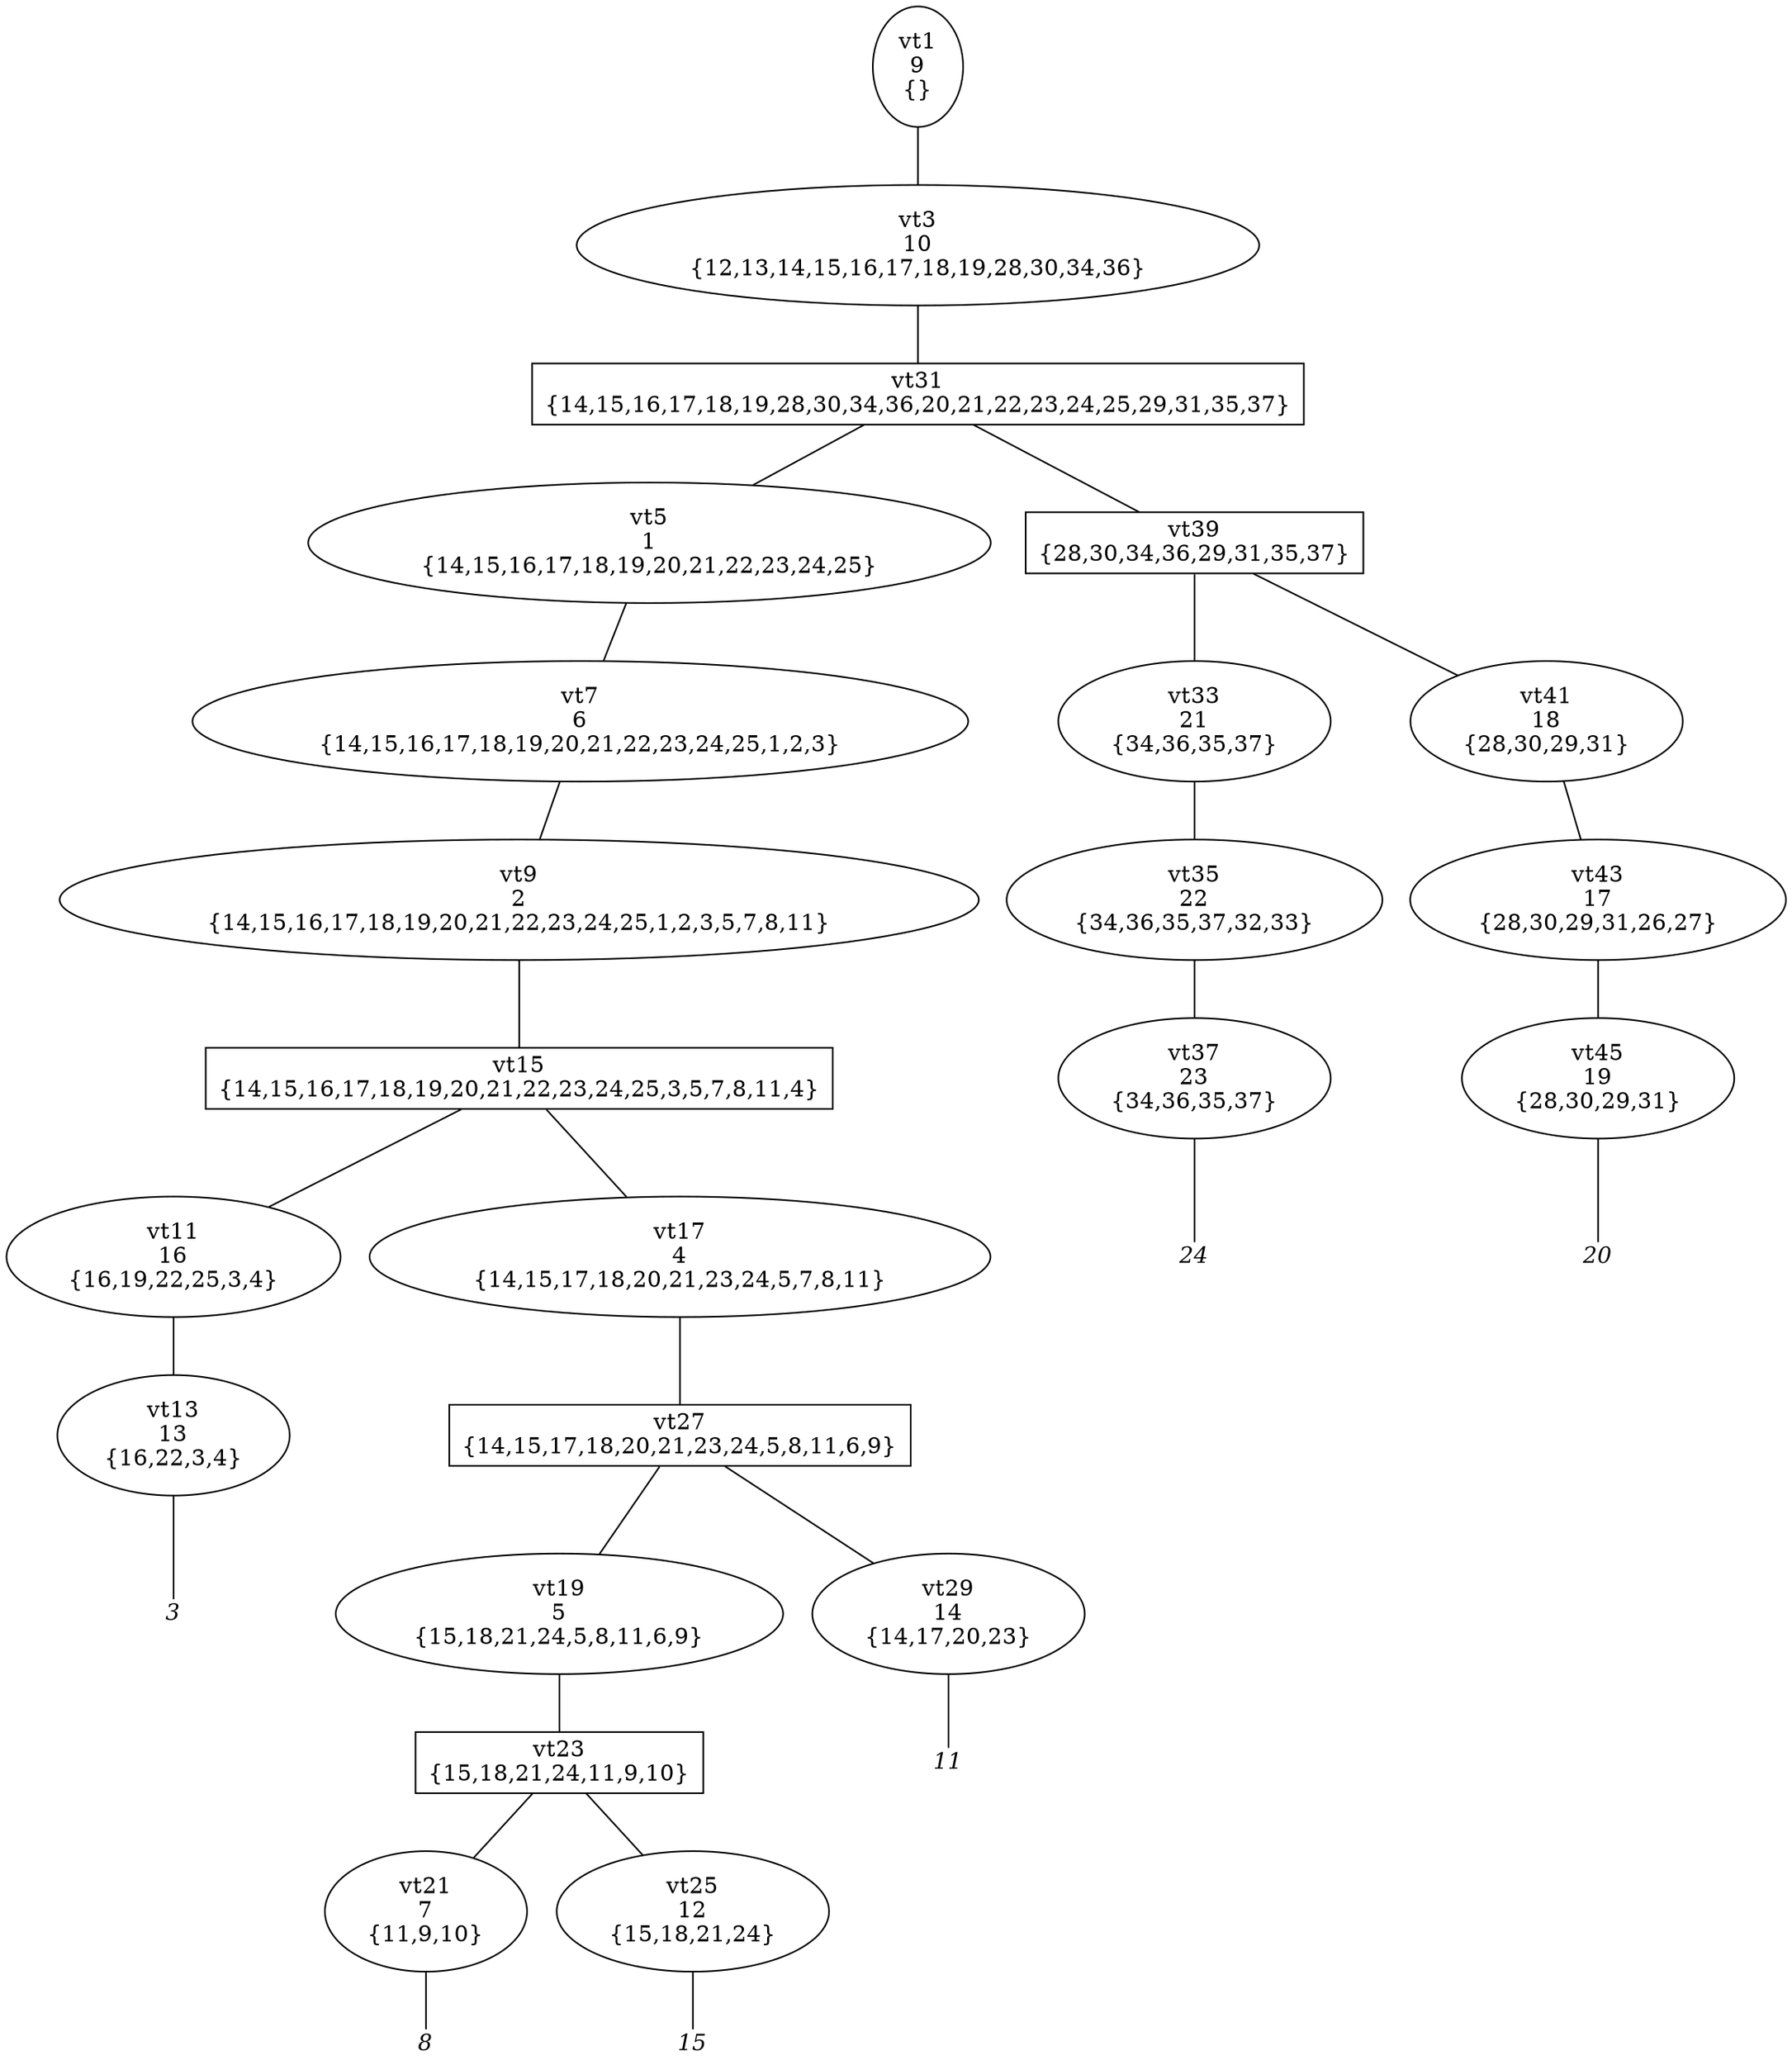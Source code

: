 
digraph vtree {

overlap=false

n1 [label="vt1
9
{}",shape="ellipse"]; 
n3 [label="vt3
10
{12,13,14,15,16,17,18,19,28,30,34,36}",shape="ellipse"]; 
n31 [label="vt31
{14,15,16,17,18,19,28,30,34,36,20,21,22,23,24,25,29,31,35,37}",shape="box"]; 
n5 [label="vt5
1
{14,15,16,17,18,19,20,21,22,23,24,25}",shape="ellipse"]; 
n7 [label="vt7
6
{14,15,16,17,18,19,20,21,22,23,24,25,1,2,3}",shape="ellipse"]; 
n9 [label="vt9
2
{14,15,16,17,18,19,20,21,22,23,24,25,1,2,3,5,7,8,11}",shape="ellipse"]; 
n15 [label="vt15
{14,15,16,17,18,19,20,21,22,23,24,25,3,5,7,8,11,4}",shape="box"]; 
n11 [label="vt11
16
{16,19,22,25,3,4}",shape="ellipse"]; 
n13 [label="vt13
13
{16,22,3,4}",shape="ellipse"]; 
n14 [label="3",fontname="Times-Italic",fontsize=14,shape=plaintext,fixedsize=true,width=.25,height=.25]; 
n17 [label="vt17
4
{14,15,17,18,20,21,23,24,5,7,8,11}",shape="ellipse"]; 
n27 [label="vt27
{14,15,17,18,20,21,23,24,5,8,11,6,9}",shape="box"]; 
n19 [label="vt19
5
{15,18,21,24,5,8,11,6,9}",shape="ellipse"]; 
n23 [label="vt23
{15,18,21,24,11,9,10}",shape="box"]; 
n21 [label="vt21
7
{11,9,10}",shape="ellipse"]; 
n22 [label="8",fontname="Times-Italic",fontsize=14,shape=plaintext,fixedsize=true,width=.25,height=.25]; 
n25 [label="vt25
12
{15,18,21,24}",shape="ellipse"]; 
n26 [label="15",fontname="Times-Italic",fontsize=14,shape=plaintext,fixedsize=true,width=.25,height=.25]; 
n29 [label="vt29
14
{14,17,20,23}",shape="ellipse"]; 
n30 [label="11",fontname="Times-Italic",fontsize=14,shape=plaintext,fixedsize=true,width=.25,height=.25]; 
n39 [label="vt39
{28,30,34,36,29,31,35,37}",shape="box"]; 
n33 [label="vt33
21
{34,36,35,37}",shape="ellipse"]; 
n35 [label="vt35
22
{34,36,35,37,32,33}",shape="ellipse"]; 
n37 [label="vt37
23
{34,36,35,37}",shape="ellipse"]; 
n38 [label="24",fontname="Times-Italic",fontsize=14,shape=plaintext,fixedsize=true,width=.25,height=.25]; 
n41 [label="vt41
18
{28,30,29,31}",shape="ellipse"]; 
n43 [label="vt43
17
{28,30,29,31,26,27}",shape="ellipse"]; 
n45 [label="vt45
19
{28,30,29,31}",shape="ellipse"]; 
n46 [label="20",fontname="Times-Italic",fontsize=14,shape=plaintext,fixedsize=true,width=.25,height=.25]; 
n1->n3 [arrowhead=none];
n3->n31 [arrowhead=none];
n31->n5 [arrowhead=none];
n5->n7 [arrowhead=none];
n7->n9 [arrowhead=none];
n9->n15 [arrowhead=none];
n15->n11 [arrowhead=none];
n11->n13 [arrowhead=none];
n13->n14 [arrowhead=none];
n15->n17 [arrowhead=none];
n17->n27 [arrowhead=none];
n27->n19 [arrowhead=none];
n19->n23 [arrowhead=none];
n23->n21 [arrowhead=none];
n21->n22 [arrowhead=none];
n23->n25 [arrowhead=none];
n25->n26 [arrowhead=none];
n27->n29 [arrowhead=none];
n29->n30 [arrowhead=none];
n31->n39 [arrowhead=none];
n39->n33 [arrowhead=none];
n33->n35 [arrowhead=none];
n35->n37 [arrowhead=none];
n37->n38 [arrowhead=none];
n39->n41 [arrowhead=none];
n41->n43 [arrowhead=none];
n43->n45 [arrowhead=none];
n45->n46 [arrowhead=none];


}